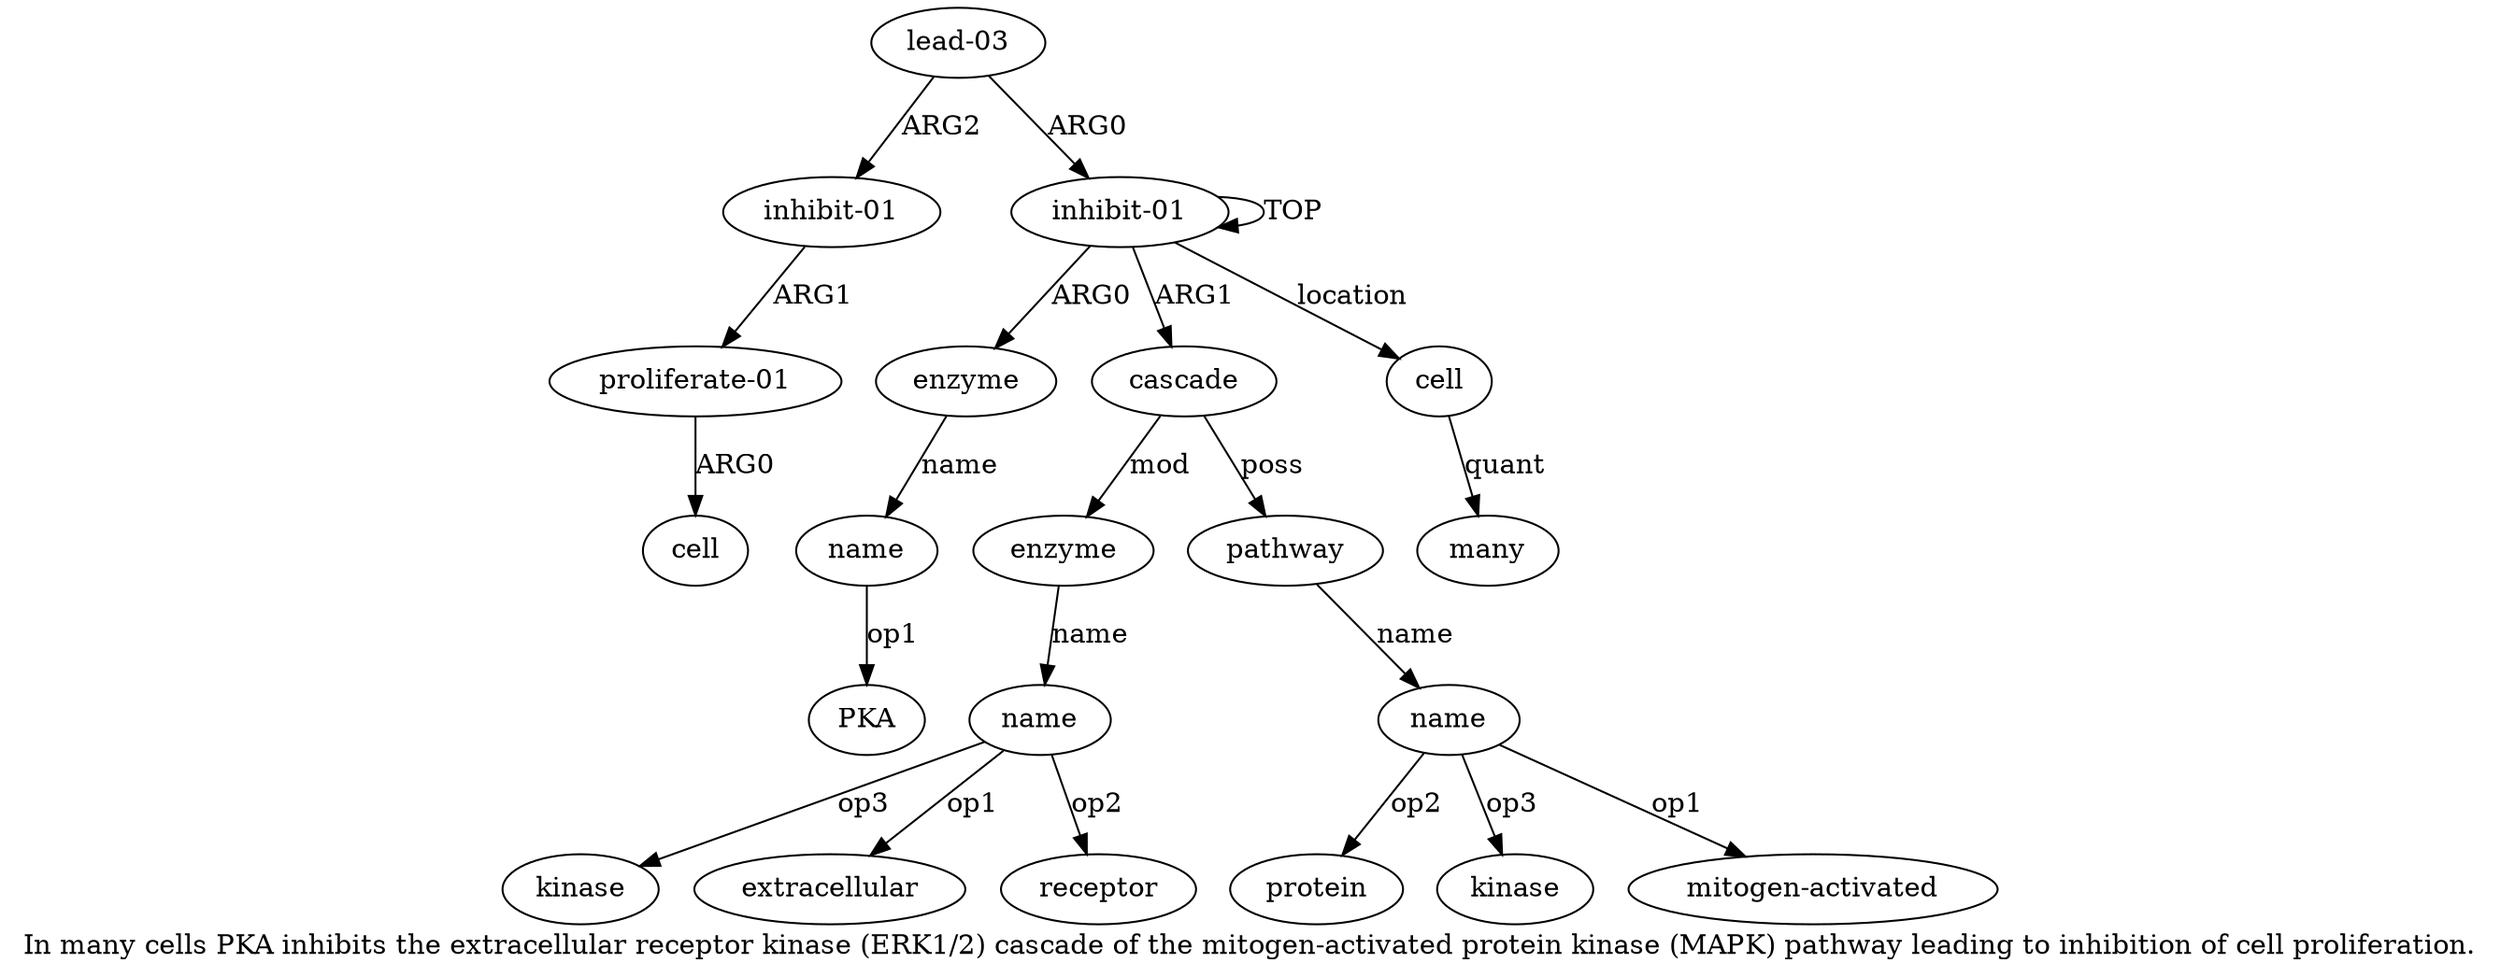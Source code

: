 digraph  {
	graph [label="In many cells PKA inhibits the extracellular receptor kinase (ERK1/2) cascade of the mitogen-activated protein kinase (MAPK) pathway \
leading to inhibition of cell proliferation."];
	node [label="\N"];
	"a5 kinase"	 [color=black,
		gold_ind=-1,
		gold_label=kinase,
		label=kinase,
		test_ind=-1,
		test_label=kinase];
	"a7 protein"	 [color=black,
		gold_ind=-1,
		gold_label=protein,
		label=protein,
		test_ind=-1,
		test_label=protein];
	a11	 [color=black,
		gold_ind=11,
		gold_label="inhibit-01",
		label="inhibit-01",
		test_ind=11,
		test_label="inhibit-01"];
	a12	 [color=black,
		gold_ind=12,
		gold_label="proliferate-01",
		label="proliferate-01",
		test_ind=12,
		test_label="proliferate-01"];
	a11 -> a12 [key=0,
	color=black,
	gold_label=ARG1,
	label=ARG1,
	test_label=ARG1];
a10 [color=black,
	gold_ind=10,
	gold_label="lead-03",
	label="lead-03",
	test_ind=10,
	test_label="lead-03"];
a10 -> a11 [key=0,
color=black,
gold_label=ARG2,
label=ARG2,
test_label=ARG2];
a0 [color=black,
gold_ind=0,
gold_label="inhibit-01",
label="inhibit-01",
test_ind=0,
test_label="inhibit-01"];
a10 -> a0 [key=0,
color=black,
gold_label=ARG0,
label=ARG0,
test_label=ARG0];
a13 [color=black,
gold_ind=13,
gold_label=cell,
label=cell,
test_ind=13,
test_label=cell];
a12 -> a13 [key=0,
color=black,
gold_label=ARG0,
label=ARG0,
test_label=ARG0];
"a5 extracellular" [color=black,
gold_ind=-1,
gold_label=extracellular,
label=extracellular,
test_ind=-1,
test_label=extracellular];
"a2 PKA" [color=black,
gold_ind=-1,
gold_label=PKA,
label=PKA,
test_ind=-1,
test_label=PKA];
"a7 kinase" [color=black,
gold_ind=-1,
gold_label=kinase,
label=kinase,
test_ind=-1,
test_label=kinase];
a1 [color=black,
gold_ind=1,
gold_label=enzyme,
label=enzyme,
test_ind=1,
test_label=enzyme];
a2 [color=black,
gold_ind=2,
gold_label=name,
label=name,
test_ind=2,
test_label=name];
a1 -> a2 [key=0,
color=black,
gold_label=name,
label=name,
test_label=name];
a0 -> a1 [key=0,
color=black,
gold_label=ARG0,
label=ARG0,
test_label=ARG0];
a0 -> a0 [key=0,
color=black,
gold_label=TOP,
label=TOP,
test_label=TOP];
a3 [color=black,
gold_ind=3,
gold_label=cascade,
label=cascade,
test_ind=3,
test_label=cascade];
a0 -> a3 [key=0,
color=black,
gold_label=ARG1,
label=ARG1,
test_label=ARG1];
a8 [color=black,
gold_ind=8,
gold_label=cell,
label=cell,
test_ind=8,
test_label=cell];
a0 -> a8 [key=0,
color=black,
gold_label=location,
label=location,
test_label=location];
a4 [color=black,
gold_ind=4,
gold_label=enzyme,
label=enzyme,
test_ind=4,
test_label=enzyme];
a3 -> a4 [key=0,
color=black,
gold_label=mod,
label=mod,
test_label=mod];
a6 [color=black,
gold_ind=6,
gold_label=pathway,
label=pathway,
test_ind=6,
test_label=pathway];
a3 -> a6 [key=0,
color=black,
gold_label=poss,
label=poss,
test_label=poss];
a2 -> "a2 PKA" [key=0,
color=black,
gold_label=op1,
label=op1,
test_label=op1];
a5 [color=black,
gold_ind=5,
gold_label=name,
label=name,
test_ind=5,
test_label=name];
a5 -> "a5 kinase" [key=0,
color=black,
gold_label=op3,
label=op3,
test_label=op3];
a5 -> "a5 extracellular" [key=0,
color=black,
gold_label=op1,
label=op1,
test_label=op1];
"a5 receptor" [color=black,
gold_ind=-1,
gold_label=receptor,
label=receptor,
test_ind=-1,
test_label=receptor];
a5 -> "a5 receptor" [key=0,
color=black,
gold_label=op2,
label=op2,
test_label=op2];
a4 -> a5 [key=0,
color=black,
gold_label=name,
label=name,
test_label=name];
a7 [color=black,
gold_ind=7,
gold_label=name,
label=name,
test_ind=7,
test_label=name];
a7 -> "a7 protein" [key=0,
color=black,
gold_label=op2,
label=op2,
test_label=op2];
a7 -> "a7 kinase" [key=0,
color=black,
gold_label=op3,
label=op3,
test_label=op3];
"a7 mitogen-activated" [color=black,
gold_ind=-1,
gold_label="mitogen-activated",
label="mitogen-activated",
test_ind=-1,
test_label="mitogen-activated"];
a7 -> "a7 mitogen-activated" [key=0,
color=black,
gold_label=op1,
label=op1,
test_label=op1];
a6 -> a7 [key=0,
color=black,
gold_label=name,
label=name,
test_label=name];
a9 [color=black,
gold_ind=9,
gold_label=many,
label=many,
test_ind=9,
test_label=many];
a8 -> a9 [key=0,
color=black,
gold_label=quant,
label=quant,
test_label=quant];
}
